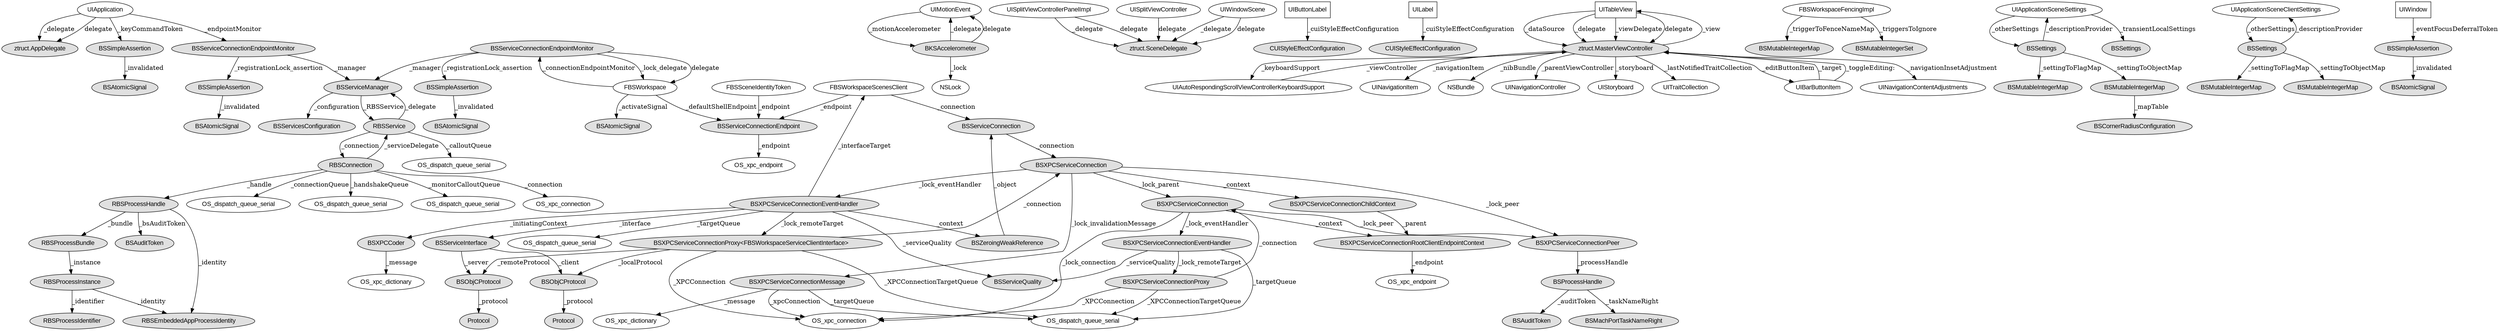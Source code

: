 digraph sweep {
    node [href="javascript:void(click_node('\N'))" id="\N" fontname="Arial"];
    0 [label="UIApplication" tooltip="<UIApplication 0x129704620> #0" color="#000000"];
    1 [label="ztruct.AppDelegate" tooltip="<ztruct.AppDelegate 0x600003e78310> #1" style="filled" fillcolor="#e0e0e0" color="#000000"];
    0 -> 1 [label="_delegate" color="#000000" eid="1"];
    6 [label="UIMotionEvent" tooltip="<UIMotionEvent 0x600000060000> #6" color="#000000"];
    7 [label="BKSAccelerometer" tooltip="<BKSAccelerometer 0x60000186c000> #7" style="filled" fillcolor="#e0e0e0" color="#000000"];
    6 -> 7 [label="_motionAccelerometer" color="#000000" eid="9"];
    7 -> 6 [label="_delegate" color="#000000" eid="10"];
    8 [label="NSLock" tooltip="<NSLock 0x60000186c060> #8" color="#000000"];
    7 -> 8 [label="_lock" color="#000000" eid="11"];
    7 -> 6 [label="delegate" color="#000000" eid="12"];
    14 [label="BSSimpleAssertion" tooltip="<BSSimpleAssertion 0x600003218810> #14" style="filled" fillcolor="#e0e0e0" color="#000000"];
    0 -> 14 [label="_keyCommandToken" color="#000000" eid="25"];
    15 [label="BSAtomicSignal" tooltip="<BSAtomicSignal 0x600003e7ca20> #15" style="filled" fillcolor="#e0e0e0" color="#000000"];
    14 -> 15 [label="_invalidated" color="#000000" eid="26"];
    21 [label="BSServiceConnectionEndpointMonitor" tooltip="<BSServiceConnectionEndpointMonitor 0x600001f68910> #21" style="filled" fillcolor="#e0e0e0" color="#000000"];
    0 -> 21 [label="_endpointMonitor" color="#000000" eid="33"];
    22 [label="BSServiceManager" tooltip="<BSServiceManager 0x6000017743f0> #22" style="filled" fillcolor="#e0e0e0" color="#000000"];
    21 -> 22 [label="_manager" color="#000000" eid="34"];
    23 [label="BSServicesConfiguration" tooltip="<BSServicesConfiguration 0x600003c715c0> #23" style="filled" fillcolor="#e0e0e0" color="#000000"];
    22 -> 23 [label="_configuration" color="#000000" eid="35"];
    24 [label="RBSService" tooltip="<RBSService 0x600003271050> #24" style="filled" fillcolor="#e0e0e0" color="#000000"];
    22 -> 24 [label="_RBSService" color="#000000" eid="36"];
    24 -> 22 [label="_delegate" color="#000000" eid="37"];
    25 [label="RBSConnection" tooltip="<RBSConnection 0x600000e701b0> #25" style="filled" fillcolor="#e0e0e0" color="#000000"];
    24 -> 25 [label="_connection" color="#000000" eid="38"];
    26 [label="OS_xpc_connection" tooltip="<OS_xpc_connection 0x6000007780d0> #26" color="#000000"];
    25 -> 26 [label="_connection" color="#000000" eid="39"];
    27 [label="RBSProcessHandle" tooltip="<RBSProcessHandle 0x60000187f360> #27" style="filled" fillcolor="#e0e0e0" color="#000000"];
    25 -> 27 [label="_handle" color="#000000" eid="40"];
    28 [label="BSAuditToken" tooltip="<BSAuditToken 0x60000294b600> #28" style="filled" fillcolor="#e0e0e0" color="#000000"];
    27 -> 28 [label="_bsAuditToken" color="#000000" eid="41"];
    29 [label="RBSEmbeddedAppProcessIdentity" tooltip="<RBSEmbeddedAppProcessIdentity 0x600003226010> #29" style="filled" fillcolor="#e0e0e0" color="#000000"];
    27 -> 29 [label="_identity" color="#000000" eid="42"];
    30 [label="RBSProcessBundle" tooltip="<RBSProcessBundle 0x60000294b540> #30" style="filled" fillcolor="#e0e0e0" color="#000000"];
    27 -> 30 [label="_bundle" color="#000000" eid="43"];
    31 [label="RBSProcessInstance" tooltip="<RBSProcessInstance 0x600003c54e20> #31" style="filled" fillcolor="#e0e0e0" color="#000000"];
    30 -> 31 [label="_instance" color="#000000" eid="44"];
    31 -> 29 [label="_identity" color="#000000" eid="45"];
    32 [label="RBSProcessIdentifier" tooltip="<RBSProcessIdentifier 0x600003c54da0> #32" style="filled" fillcolor="#e0e0e0" color="#000000"];
    31 -> 32 [label="_identifier" color="#000000" eid="46"];
    25 -> 24 [label="_serviceDelegate" color="#000000" eid="47"];
    33 [label="OS_dispatch_queue_serial" tooltip="<OS_dispatch_queue_serial 0x600001271080> #33" color="#000000"];
    25 -> 33 [label="_connectionQueue" color="#000000" eid="48"];
    34 [label="OS_dispatch_queue_serial" tooltip="<OS_dispatch_queue_serial 0x600001271000> #34" color="#000000"];
    25 -> 34 [label="_handshakeQueue" color="#000000" eid="49"];
    35 [label="OS_dispatch_queue_serial" tooltip="<OS_dispatch_queue_serial 0x600001271300> #35" color="#000000"];
    25 -> 35 [label="_monitorCalloutQueue" color="#000000" eid="50"];
    37 [label="OS_dispatch_queue_serial" tooltip="<OS_dispatch_queue_serial 0x600001271380> #37" color="#000000"];
    24 -> 37 [label="_calloutQueue" color="#000000" eid="52"];
    38 [label="BSSimpleAssertion" tooltip="<BSSimpleAssertion 0x600003220c60> #38" style="filled" fillcolor="#e0e0e0" color="#000000"];
    21 -> 38 [label="_registrationLock_assertion" color="#000000" eid="53"];
    39 [label="BSAtomicSignal" tooltip="<BSAtomicSignal 0x600003e781b0> #39" style="filled" fillcolor="#e0e0e0" color="#000000"];
    38 -> 39 [label="_invalidated" color="#000000" eid="54"];
    0 -> 1 [label="delegate" color="#000000" eid="55"];
    42 [label="UISplitViewControllerPanelImpl" tooltip="<UISplitViewControllerPanelImpl 0x1297131d0> #42" color="#000000"];
    64 [label="ztruct.SceneDelegate" tooltip="<ztruct.SceneDelegate 0x600003c559c0> #64" style="filled" fillcolor="#e0e0e0" color="#000000"];
    42 -> 64 [label="_delegate" color="#000000" eid="100"];
    42 -> 64 [label="delegate" color="#000000" eid="122"];
    100 [label="UIButtonLabel" tooltip="<UIButtonLabel 0x1297294d0> #100" shape=box color="#000000"];
    102 [label="CUIStyleEffectConfiguration" tooltip="<CUIStyleEffectConfiguration 0x600001f45450> #102" style="filled" fillcolor="#e0e0e0" color="#000000"];
    100 -> 102 [label="_cuiStyleEffectConfiguration" color="#000000" eid="173"];
    117 [label="UILabel" tooltip="<UILabel 0x129614b00> #117" shape=box color="#000000"];
    119 [label="CUIStyleEffectConfiguration" tooltip="<CUIStyleEffectConfiguration 0x600001f6f7f0> #119" style="filled" fillcolor="#e0e0e0" color="#000000"];
    117 -> 119 [label="_cuiStyleEffectConfiguration" color="#000000" eid="206"];
    130 [label="UITableView" tooltip="<UITableView 0x12a031e00> #130" shape=box color="#000000"];
    131 [label="ztruct.MasterViewController" tooltip="<ztruct.MasterViewController 0x12960ed40> #131" style="filled" fillcolor="#e0e0e0" color="#000000"];
    130 -> 131 [label="_dataSource" color="#000000" eid="237"];
    132 [label="UIAutoRespondingScrollViewControllerKeyboardSupport" tooltip="<UIAutoRespondingScrollViewControllerKeyboardSupport 0x600003c27ea0> #132" color="#000000"];
    131 -> 132 [label="_keyboardSupport" color="#000000" eid="238"];
    132 -> 131 [label="_viewController" color="#000000" eid="239"];
    131 -> 130 [label="_view" color="#000000" eid="240"];
    133 [label="UINavigationItem" tooltip="<UINavigationItem 0x12960f0f0> #133" color="#000000"];
    131 -> 133 [label="_navigationItem" color="#000000" eid="241"];
    134 [label="NSBundle" tooltip="<NSBundle 0x600001f68140> #134" color="#000000"];
    131 -> 134 [label="_nibBundle" color="#000000" eid="243"];
    79 [label="UINavigationController" tooltip="<UINavigationController 0x129814600> #79" color="#000000"];
    131 -> 79 [label="_parentViewController" color="#000000" eid="244"];
    135 [label="UIStoryboard" tooltip="<UIStoryboard 0x60000187f0c0> #135" color="#000000"];
    131 -> 135 [label="_storyboard" color="#000000" eid="245"];
    136 [label="UIBarButtonItem" tooltip="<UIBarButtonItem 0x12971a9b0> #136" color="#000000"];
    131 -> 136 [label="_editButtonItem" color="#000000" eid="247"];
    136 -> 131 [label="_target" color="#000000" eid="248"];
    136 -> 131 [label="_toggleEditing:" color="#000000" eid="250"];
    138 [label="UITraitCollection" tooltip="<UITraitCollection 0x60000077c8f0> #138" color="#000000"];
    131 -> 138 [label="_lastNotifiedTraitCollection" color="#000000" eid="251"];
    139 [label="UINavigationContentAdjustments" tooltip="<UINavigationContentAdjustments 0x600003201c80> #139" color="#000000"];
    131 -> 139 [label="_navigationInsetAdjustment" color="#000000" eid="252"];
    130 -> 131 [label="_delegate" color="#000000" eid="262"];
    130 -> 131 [label="_viewDelegate" color="#000000" eid="303"];
    130 -> 131 [label="delegate" color="#000000" eid="304"];
    41 [label="UISplitViewController" tooltip="<UISplitViewController 0x12960e9e0> #41" color="#000000"];
    41 -> 64 [label="delegate" color="#000000" eid="354"];
    189 [label="UIWindowScene" tooltip="<UIWindowScene 0x12960d260> #189" color="#000000"];
    189 -> 64 [label="_delegate" color="#000000" eid="375"];
    212 [label="FBSWorkspace" tooltip="<FBSWorkspace 0x600001f689b0> #212" color="#000000"];
    215 [label="BSAtomicSignal" tooltip="<BSAtomicSignal 0x600003e781d0> #215" style="filled" fillcolor="#e0e0e0" color="#000000"];
    212 -> 215 [label="_activateSignal" color="#000000" eid="395"];
    216 [label="FBSWorkspaceFencingImpl" tooltip="<FBSWorkspaceFencingImpl 0x600002935240> #216" color="#000000"];
    218 [label="BSMutableIntegerMap" tooltip="<BSMutableIntegerMap 0x600003c51e00> #218" style="filled" fillcolor="#e0e0e0" color="#000000"];
    216 -> 218 [label="_triggerToFenceNameMap" color="#000000" eid="399"];
    219 [label="BSMutableIntegerSet" tooltip="<BSMutableIntegerSet 0x600003c51ea0> #219" style="filled" fillcolor="#e0e0e0" color="#000000"];
    216 -> 219 [label="_triggersToIgnore" color="#000000" eid="400"];
    220 [label="BSServiceConnectionEndpointMonitor" tooltip="<BSServiceConnectionEndpointMonitor 0x600001f68a00> #220" style="filled" fillcolor="#e0e0e0" color="#000000"];
    212 -> 220 [label="_connectionEndpointMonitor" color="#000000" eid="402"];
    220 -> 22 [label="_manager" color="#000000" eid="403"];
    220 -> 212 [label="_lock_delegate" color="#000000" eid="404"];
    221 [label="BSSimpleAssertion" tooltip="<BSSimpleAssertion 0x600003214d20> #221" style="filled" fillcolor="#e0e0e0" color="#000000"];
    220 -> 221 [label="_registrationLock_assertion" color="#000000" eid="405"];
    222 [label="BSAtomicSignal" tooltip="<BSAtomicSignal 0x600003e60020> #222" style="filled" fillcolor="#e0e0e0" color="#000000"];
    221 -> 222 [label="_invalidated" color="#000000" eid="406"];
    220 -> 212 [label="delegate" color="#000000" eid="407"];
    223 [label="BSServiceConnectionEndpoint" tooltip="<BSServiceConnectionEndpoint 0x600002920000> #223" style="filled" fillcolor="#e0e0e0" color="#000000"];
    212 -> 223 [label="_defaultShellEndpoint" color="#000000" eid="408"];
    224 [label="OS_xpc_endpoint" tooltip="<OS_xpc_endpoint 0x600003c44260> #224" color="#000000"];
    223 -> 224 [label="_endpoint" color="#000000" eid="409"];
    211 [label="FBSWorkspaceScenesClient" tooltip="<FBSWorkspaceScenesClient 0x60000177c310> #211" color="#000000"];
    225 [label="BSServiceConnection" tooltip="<BSServiceConnection 0x600001f54500> #225" style="filled" fillcolor="#e0e0e0" color="#000000"];
    211 -> 225 [label="_connection" color="#000000" eid="414"];
    226 [label="BSXPCServiceConnection" tooltip="<BSXPCServiceConnection 0x600001278d00> #226" style="filled" fillcolor="#e0e0e0" color="#000000"];
    225 -> 226 [label="_connection" color="#000000" eid="415"];
    227 [label="BSXPCServiceConnectionPeer" tooltip="<BSXPCServiceConnectionPeer 0x6000032140c0> #227" style="filled" fillcolor="#e0e0e0" color="#000000"];
    226 -> 227 [label="_lock_peer" color="#000000" eid="416"];
    228 [label="BSProcessHandle" tooltip="<BSProcessHandle 0x6000032140f0> #228" style="filled" fillcolor="#e0e0e0" color="#000000"];
    227 -> 228 [label="_processHandle" color="#000000" eid="417"];
    229 [label="BSAuditToken" tooltip="<BSAuditToken 0x600002935680> #229" style="filled" fillcolor="#e0e0e0" color="#000000"];
    228 -> 229 [label="_auditToken" color="#000000" eid="418"];
    230 [label="BSMachPortTaskNameRight" tooltip="<BSMachPortTaskNameRight 0x600003221590> #230" style="filled" fillcolor="#e0e0e0" color="#000000"];
    228 -> 230 [label="_taskNameRight" color="#000000" eid="419"];
    231 [label="BSXPCServiceConnectionMessage" tooltip="<BSXPCServiceConnectionMessage 0x600001864ae0> #231" style="filled" fillcolor="#e0e0e0" color="#000000"];
    226 -> 231 [label="_lock_invalidationMessage" color="#000000" eid="420"];
    232 [label="OS_dispatch_queue_serial" tooltip="<OS_dispatch_queue_serial 0x600001271580> #232" color="#000000"];
    231 -> 232 [label="_targetQueue" color="#000000" eid="421"];
    233 [label="OS_xpc_dictionary" tooltip="<OS_xpc_dictionary 0x600001864600> #233" color="#000000"];
    231 -> 233 [label="_message" color="#000000" eid="422"];
    234 [label="OS_xpc_connection" tooltip="<OS_xpc_connection 0x600000070200> #234" color="#000000"];
    231 -> 234 [label="_xpcConnection" color="#000000" eid="423"];
    235 [label="BSXPCServiceConnectionEventHandler" tooltip="<BSXPCServiceConnectionEventHandler 0x600000e78120> #235" style="filled" fillcolor="#e0e0e0" color="#000000"];
    226 -> 235 [label="_lock_eventHandler" color="#000000" eid="424"];
    236 [label="BSXPCServiceConnectionProxy<FBSWorkspaceServiceClientInterface>" tooltip="<BSXPCServiceConnectionProxy<FBSWorkspaceServiceClientInterface> 0x600002931200> #236" style="filled" fillcolor="#e0e0e0" color="#000000"];
    235 -> 236 [label="_lock_remoteTarget" color="#000000" eid="425"];
    237 [label="BSObjCProtocol" tooltip="<BSObjCProtocol 0x60000322c870> #237" style="filled" fillcolor="#e0e0e0" color="#000000"];
    236 -> 237 [label="_remoteProtocol" color="#000000" eid="426"];
    238 [label="Protocol" tooltip="<Protocol 0x1cd7c4678> #238" style="filled" fillcolor="#e0e0e0" color="#000000"];
    237 -> 238 [label="_protocol" color="#000000" eid="427"];
    239 [label="BSObjCProtocol" tooltip="<BSObjCProtocol 0x60000322c6f0> #239" style="filled" fillcolor="#e0e0e0" color="#000000"];
    236 -> 239 [label="_localProtocol" color="#000000" eid="428"];
    240 [label="Protocol" tooltip="<Protocol 0x1cd7c65f8> #240" style="filled" fillcolor="#e0e0e0" color="#000000"];
    239 -> 240 [label="_protocol" color="#000000" eid="429"];
    236 -> 226 [label="_connection" color="#000000" eid="430"];
    236 -> 234 [label="_XPCConnection" color="#000000" eid="431"];
    236 -> 232 [label="_XPCConnectionTargetQueue" color="#000000" eid="432"];
    235 -> 211 [label="_interfaceTarget" color="#000000" eid="433"];
    241 [label="BSZeroingWeakReference" tooltip="<BSZeroingWeakReference 0x600003c5e020> #241" style="filled" fillcolor="#e0e0e0" color="#000000"];
    235 -> 241 [label="_context" color="#000000" eid="434"];
    241 -> 225 [label="_object" color="#000000" eid="435"];
    242 [label="OS_dispatch_queue_serial" tooltip="<OS_dispatch_queue_serial 0x600001278c00> #242" color="#000000"];
    235 -> 242 [label="_targetQueue" color="#000000" eid="436"];
    243 [label="BSServiceQuality" tooltip="<BSServiceQuality 0x600003c71fa0> #243" style="filled" fillcolor="#e0e0e0" color="#000000"];
    235 -> 243 [label="_serviceQuality" color="#000000" eid="437"];
    244 [label="BSServiceInterface" tooltip="<BSServiceInterface 0x60000322dd40> #244" style="filled" fillcolor="#e0e0e0" color="#000000"];
    235 -> 244 [label="_interface" color="#000000" eid="438"];
    244 -> 237 [label="_server" color="#000000" eid="439"];
    244 -> 239 [label="_client" color="#000000" eid="440"];
    245 [label="BSXPCCoder" tooltip="<BSXPCCoder 0x600002931040> #245" style="filled" fillcolor="#e0e0e0" color="#000000"];
    235 -> 245 [label="_initiatingContext" color="#000000" eid="441"];
    246 [label="OS_xpc_dictionary" tooltip="<OS_xpc_dictionary 0x6000018649c0> #246" color="#000000"];
    245 -> 246 [label="_message" color="#000000" eid="442"];
    247 [label="BSXPCServiceConnection" tooltip="<BSXPCServiceConnection 0x600001271400> #247" style="filled" fillcolor="#e0e0e0" color="#000000"];
    226 -> 247 [label="_lock_parent" color="#000000" eid="443"];
    247 -> 227 [label="_lock_peer" color="#000000" eid="444"];
    247 -> 234 [label="_lock_connection" color="#000000" eid="445"];
    248 [label="BSXPCServiceConnectionEventHandler" tooltip="<BSXPCServiceConnectionEventHandler 0x600000e70240> #248" style="filled" fillcolor="#e0e0e0" color="#000000"];
    247 -> 248 [label="_lock_eventHandler" color="#000000" eid="446"];
    249 [label="BSXPCServiceConnectionProxy" tooltip="<BSXPCServiceConnectionProxy 0x600002971700> #249" style="filled" fillcolor="#e0e0e0" color="#000000"];
    248 -> 249 [label="_lock_remoteTarget" color="#000000" eid="447"];
    249 -> 247 [label="_connection" color="#000000" eid="448"];
    249 -> 234 [label="_XPCConnection" color="#000000" eid="449"];
    249 -> 232 [label="_XPCConnectionTargetQueue" color="#000000" eid="450"];
    248 -> 232 [label="_targetQueue" color="#000000" eid="451"];
    248 -> 243 [label="_serviceQuality" color="#000000" eid="452"];
    250 [label="BSXPCServiceConnectionRootClientEndpointContext" tooltip="<BSXPCServiceConnectionRootClientEndpointContext 0x600002971600> #250" style="filled" fillcolor="#e0e0e0" color="#000000"];
    247 -> 250 [label="_context" color="#000000" eid="453"];
    251 [label="OS_xpc_endpoint" tooltip="<OS_xpc_endpoint 0x600003c50f80> #251" color="#000000"];
    250 -> 251 [label="_endpoint" color="#000000" eid="454"];
    252 [label="BSXPCServiceConnectionChildContext" tooltip="<BSXPCServiceConnectionChildContext 0x60000322cc60> #252" style="filled" fillcolor="#e0e0e0" color="#000000"];
    226 -> 252 [label="_context" color="#000000" eid="455"];
    252 -> 250 [label="_parent" color="#000000" eid="456"];
    211 -> 223 [label="_endpoint" color="#000000" eid="457"];
    253 [label="UIApplicationSceneSettings" tooltip="<UIApplicationSceneSettings 0x600001268380> #253" color="#000000"];
    257 [label="BSSettings" tooltip="<BSSettings 0x600003c207c0> #257" style="filled" fillcolor="#e0e0e0" color="#000000"];
    253 -> 257 [label="_otherSettings" color="#000000" eid="462"];
    258 [label="BSMutableIntegerMap" tooltip="<BSMutableIntegerMap 0x600003c20bc0> #258" style="filled" fillcolor="#e0e0e0" color="#000000"];
    257 -> 258 [label="_settingToFlagMap" color="#000000" eid="463"];
    259 [label="BSMutableIntegerMap" tooltip="<BSMutableIntegerMap 0x600003c20ce0> #259" style="filled" fillcolor="#e0e0e0" color="#000000"];
    257 -> 259 [label="_settingToObjectMap" color="#000000" eid="464"];
    260 [label="BSCornerRadiusConfiguration" tooltip="<BSCornerRadiusConfiguration 0x60000322f5d0> #260" style="filled" fillcolor="#e0e0e0" color="#000000"];
    259 -> 260 [label="_mapTable" color="#000000" eid="465"];
    257 -> 253 [label="_descriptionProvider" color="#000000" eid="466"];
    261 [label="BSSettings" tooltip="<BSSettings 0x600003c20780> #261" style="filled" fillcolor="#e0e0e0" color="#000000"];
    253 -> 261 [label="_transientLocalSettings" color="#000000" eid="467"];
    262 [label="UIApplicationSceneClientSettings" tooltip="<UIApplicationSceneClientSettings 0x600002937980> #262" color="#000000"];
    263 [label="BSSettings" tooltip="<BSSettings 0x600003c2cf60> #263" style="filled" fillcolor="#e0e0e0" color="#000000"];
    262 -> 263 [label="_otherSettings" color="#000000" eid="469"];
    264 [label="BSMutableIntegerMap" tooltip="<BSMutableIntegerMap 0x600003c2cfc0> #264" style="filled" fillcolor="#e0e0e0" color="#000000"];
    263 -> 264 [label="_settingToFlagMap" color="#000000" eid="470"];
    265 [label="BSMutableIntegerMap" tooltip="<BSMutableIntegerMap 0x600003c2d000> #265" style="filled" fillcolor="#e0e0e0" color="#000000"];
    263 -> 265 [label="_settingToObjectMap" color="#000000" eid="471"];
    263 -> 262 [label="_descriptionProvider" color="#000000" eid="472"];
    266 [label="FBSSceneIdentityToken" tooltip="<FBSSceneIdentityToken 0x600003c5fec0> #266" color="#000000"];
    266 -> 223 [label="_endpoint" color="#000000" eid="475"];
    189 -> 64 [label="delegate" color="#000000" eid="480"];
    40 [label="UIWindow" tooltip="<UIWindow 0x1297137b0> #40" shape=box color="#000000"];
    269 [label="BSSimpleAssertion" tooltip="<BSSimpleAssertion 0x600003227db0> #269" style="filled" fillcolor="#e0e0e0" color="#000000"];
    40 -> 269 [label="_eventFocusDeferralToken" color="#000000" eid="485"];
    270 [label="BSAtomicSignal" tooltip="<BSAtomicSignal 0x600003e707e0> #270" style="filled" fillcolor="#e0e0e0" color="#000000"];
    269 -> 270 [label="_invalidated" color="#000000" eid="486"];
}

